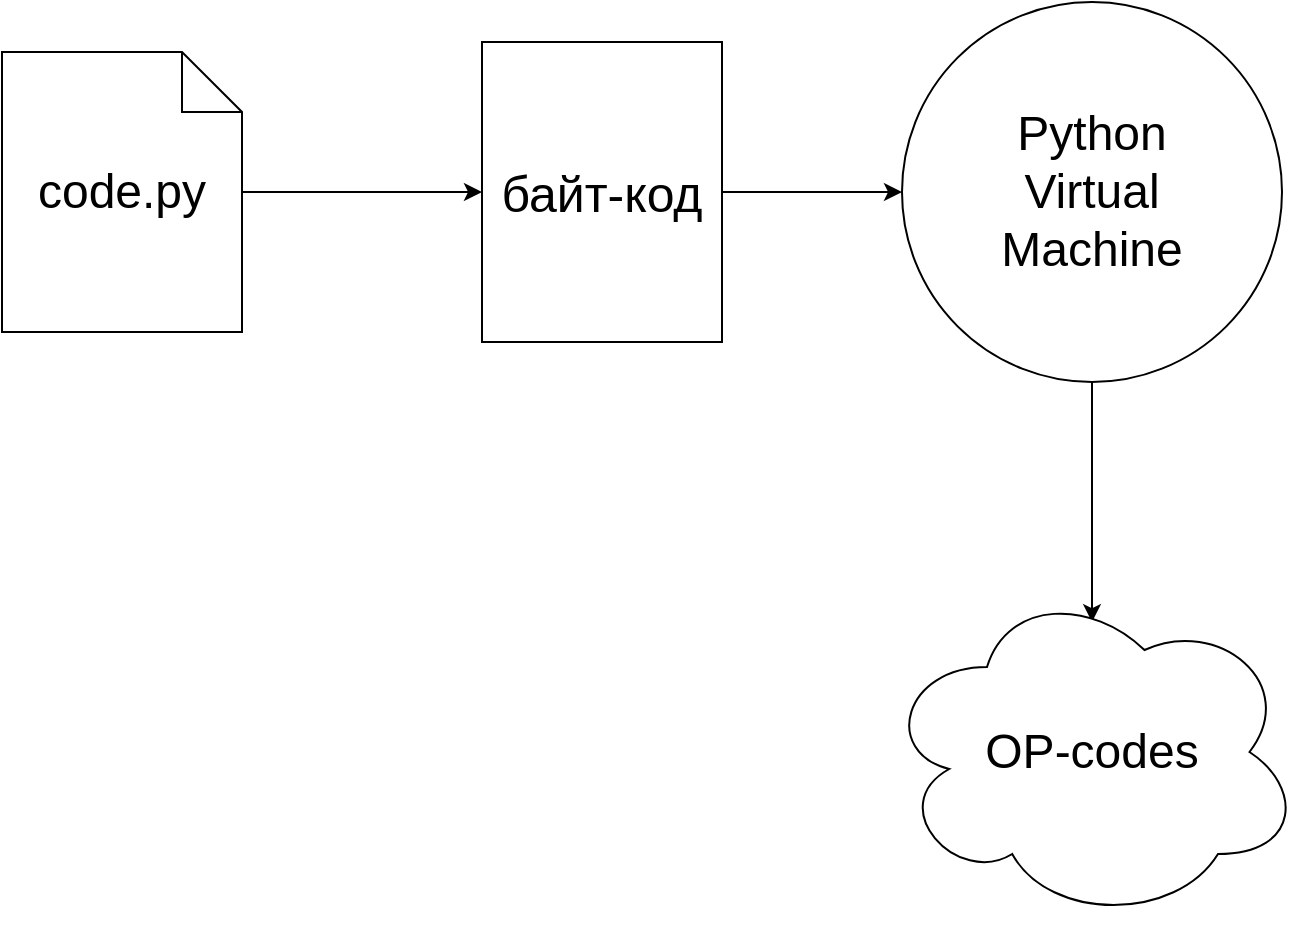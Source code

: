 <mxfile>
    <diagram id="dbcdc022-8115-a1c9-aecf-92c7b94d01f6" name="Page-1">
        <mxGraphModel dx="717" dy="460" grid="1" gridSize="10" guides="1" tooltips="1" connect="1" arrows="1" fold="1" page="1" pageScale="1" pageWidth="827" pageHeight="1169" math="0" shadow="0">
            <root>
                <mxCell id="0"/>
                <mxCell id="1" parent="0"/>
                <mxCell id="9" style="edgeStyle=orthogonalEdgeStyle;rounded=0;html=1;entryX=0;entryY=0.5;jettySize=auto;orthogonalLoop=1;" parent="1" source="2" target="6" edge="1">
                    <mxGeometry relative="1" as="geometry"/>
                </mxCell>
                <mxCell id="2" value="&lt;span style=&quot;font-size: 25px&quot;&gt;байт-код&lt;/span&gt;" style="rounded=0;whiteSpace=wrap;html=1;" parent="1" vertex="1">
                    <mxGeometry x="320" y="60" width="120" height="150" as="geometry"/>
                </mxCell>
                <mxCell id="5" style="edgeStyle=orthogonalEdgeStyle;rounded=0;html=1;entryX=0;entryY=0.5;jettySize=auto;orthogonalLoop=1;" parent="1" source="3" target="2" edge="1">
                    <mxGeometry relative="1" as="geometry"/>
                </mxCell>
                <mxCell id="3" value="&lt;span&gt;&lt;font style=&quot;font-size: 24px&quot;&gt;code.py&lt;/font&gt;&lt;/span&gt;" style="shape=note;whiteSpace=wrap;html=1;backgroundOutline=1;" parent="1" vertex="1">
                    <mxGeometry x="80" y="65" width="120" height="140" as="geometry"/>
                </mxCell>
                <mxCell id="11" style="edgeStyle=orthogonalEdgeStyle;rounded=0;html=1;entryX=0.5;entryY=0.118;entryPerimeter=0;jettySize=auto;orthogonalLoop=1;" parent="1" source="6" target="10" edge="1">
                    <mxGeometry relative="1" as="geometry"/>
                </mxCell>
                <mxCell id="6" value="&lt;font style=&quot;font-size: 24px&quot;&gt;Python&lt;br&gt;Virtual&lt;br&gt;Machine&lt;/font&gt;&lt;br&gt;" style="ellipse;whiteSpace=wrap;html=1;aspect=fixed;" parent="1" vertex="1">
                    <mxGeometry x="530" y="40" width="190" height="190" as="geometry"/>
                </mxCell>
                <mxCell id="10" value="&lt;font style=&quot;font-size: 24px&quot;&gt;OP-codes&lt;/font&gt;" style="ellipse;shape=cloud;whiteSpace=wrap;html=1;" parent="1" vertex="1">
                    <mxGeometry x="520" y="330" width="210" height="170" as="geometry"/>
                </mxCell>
            </root>
        </mxGraphModel>
    </diagram>
</mxfile>